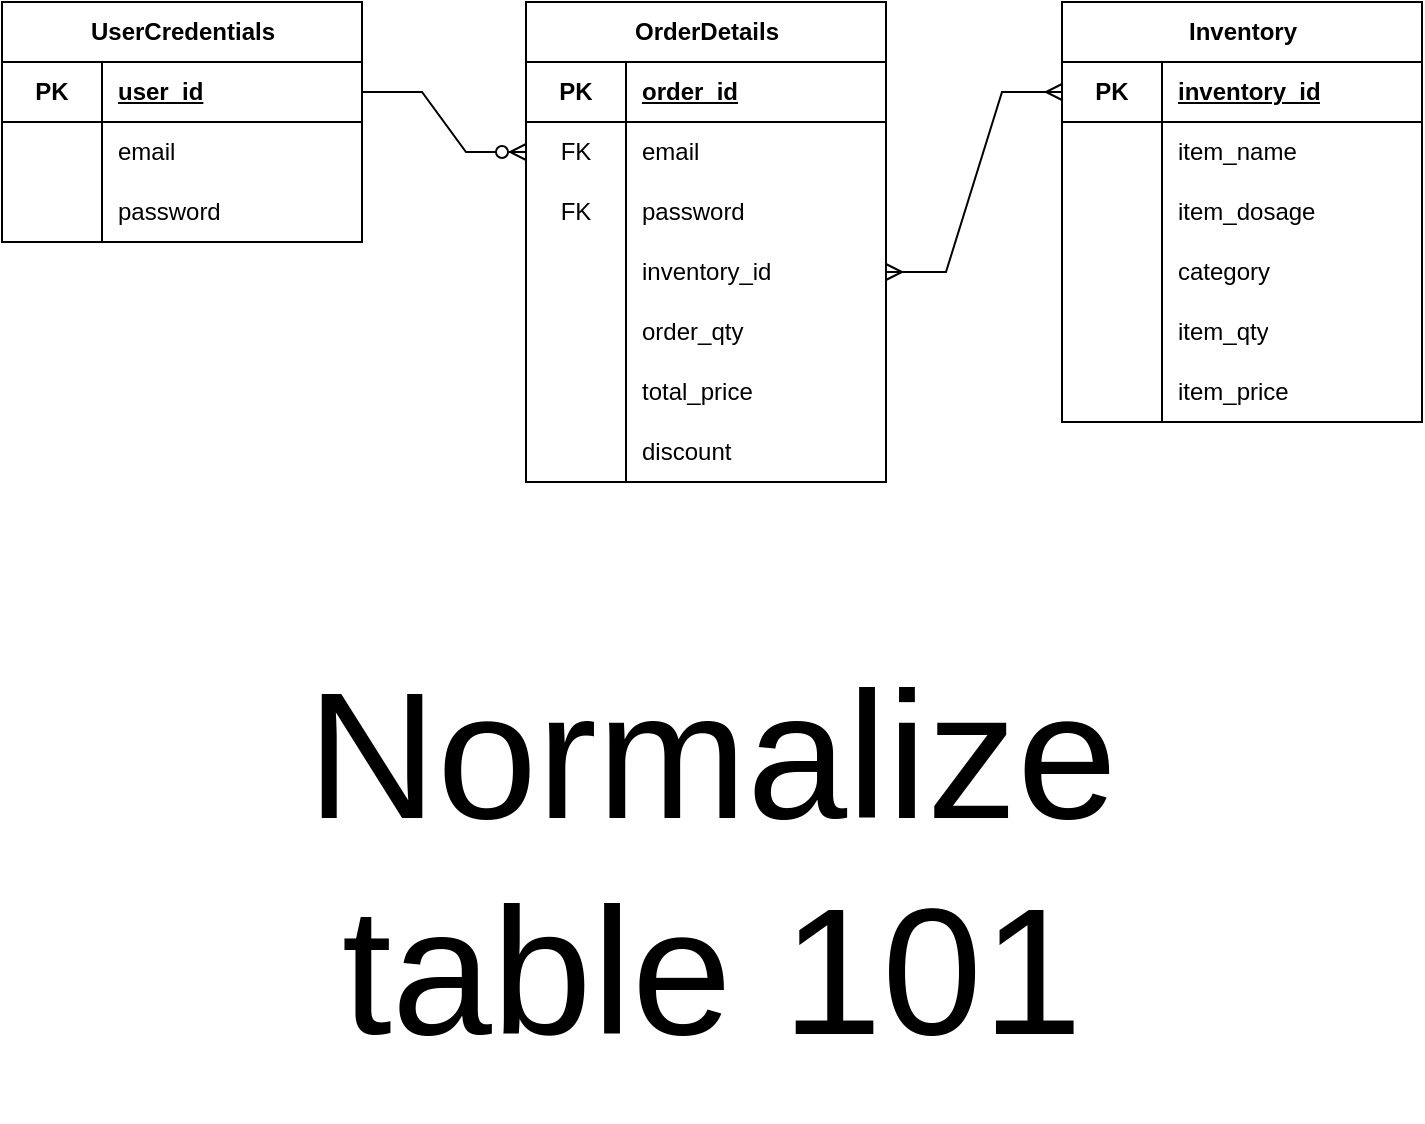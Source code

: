 <mxfile version="22.1.7" type="device">
  <diagram name="Page-1" id="q9tzlYTh4aOeeVbHLfqt">
    <mxGraphModel dx="1363" dy="826" grid="1" gridSize="10" guides="1" tooltips="1" connect="1" arrows="1" fold="1" page="1" pageScale="1" pageWidth="850" pageHeight="1100" math="0" shadow="0">
      <root>
        <mxCell id="0" />
        <mxCell id="1" parent="0" />
        <mxCell id="HcLnSBIXroKQ5FJPd7VU-19" value="UserCredentials" style="shape=table;startSize=30;container=1;collapsible=1;childLayout=tableLayout;fixedRows=1;rowLines=0;fontStyle=1;align=center;resizeLast=1;html=1;" vertex="1" parent="1">
          <mxGeometry x="70" y="90" width="180" height="120" as="geometry" />
        </mxCell>
        <mxCell id="HcLnSBIXroKQ5FJPd7VU-20" value="" style="shape=tableRow;horizontal=0;startSize=0;swimlaneHead=0;swimlaneBody=0;fillColor=none;collapsible=0;dropTarget=0;points=[[0,0.5],[1,0.5]];portConstraint=eastwest;top=0;left=0;right=0;bottom=1;" vertex="1" parent="HcLnSBIXroKQ5FJPd7VU-19">
          <mxGeometry y="30" width="180" height="30" as="geometry" />
        </mxCell>
        <mxCell id="HcLnSBIXroKQ5FJPd7VU-21" value="PK" style="shape=partialRectangle;connectable=0;fillColor=none;top=0;left=0;bottom=0;right=0;fontStyle=1;overflow=hidden;whiteSpace=wrap;html=1;" vertex="1" parent="HcLnSBIXroKQ5FJPd7VU-20">
          <mxGeometry width="50" height="30" as="geometry">
            <mxRectangle width="50" height="30" as="alternateBounds" />
          </mxGeometry>
        </mxCell>
        <mxCell id="HcLnSBIXroKQ5FJPd7VU-22" value="user_id" style="shape=partialRectangle;connectable=0;fillColor=none;top=0;left=0;bottom=0;right=0;align=left;spacingLeft=6;fontStyle=5;overflow=hidden;whiteSpace=wrap;html=1;" vertex="1" parent="HcLnSBIXroKQ5FJPd7VU-20">
          <mxGeometry x="50" width="130" height="30" as="geometry">
            <mxRectangle width="130" height="30" as="alternateBounds" />
          </mxGeometry>
        </mxCell>
        <mxCell id="HcLnSBIXroKQ5FJPd7VU-23" value="" style="shape=tableRow;horizontal=0;startSize=0;swimlaneHead=0;swimlaneBody=0;fillColor=none;collapsible=0;dropTarget=0;points=[[0,0.5],[1,0.5]];portConstraint=eastwest;top=0;left=0;right=0;bottom=0;" vertex="1" parent="HcLnSBIXroKQ5FJPd7VU-19">
          <mxGeometry y="60" width="180" height="30" as="geometry" />
        </mxCell>
        <mxCell id="HcLnSBIXroKQ5FJPd7VU-24" value="" style="shape=partialRectangle;connectable=0;fillColor=none;top=0;left=0;bottom=0;right=0;editable=1;overflow=hidden;whiteSpace=wrap;html=1;" vertex="1" parent="HcLnSBIXroKQ5FJPd7VU-23">
          <mxGeometry width="50" height="30" as="geometry">
            <mxRectangle width="50" height="30" as="alternateBounds" />
          </mxGeometry>
        </mxCell>
        <mxCell id="HcLnSBIXroKQ5FJPd7VU-25" value="email" style="shape=partialRectangle;connectable=0;fillColor=none;top=0;left=0;bottom=0;right=0;align=left;spacingLeft=6;overflow=hidden;whiteSpace=wrap;html=1;" vertex="1" parent="HcLnSBIXroKQ5FJPd7VU-23">
          <mxGeometry x="50" width="130" height="30" as="geometry">
            <mxRectangle width="130" height="30" as="alternateBounds" />
          </mxGeometry>
        </mxCell>
        <mxCell id="HcLnSBIXroKQ5FJPd7VU-26" value="" style="shape=tableRow;horizontal=0;startSize=0;swimlaneHead=0;swimlaneBody=0;fillColor=none;collapsible=0;dropTarget=0;points=[[0,0.5],[1,0.5]];portConstraint=eastwest;top=0;left=0;right=0;bottom=0;" vertex="1" parent="HcLnSBIXroKQ5FJPd7VU-19">
          <mxGeometry y="90" width="180" height="30" as="geometry" />
        </mxCell>
        <mxCell id="HcLnSBIXroKQ5FJPd7VU-27" value="" style="shape=partialRectangle;connectable=0;fillColor=none;top=0;left=0;bottom=0;right=0;editable=1;overflow=hidden;whiteSpace=wrap;html=1;" vertex="1" parent="HcLnSBIXroKQ5FJPd7VU-26">
          <mxGeometry width="50" height="30" as="geometry">
            <mxRectangle width="50" height="30" as="alternateBounds" />
          </mxGeometry>
        </mxCell>
        <mxCell id="HcLnSBIXroKQ5FJPd7VU-28" value="password" style="shape=partialRectangle;connectable=0;fillColor=none;top=0;left=0;bottom=0;right=0;align=left;spacingLeft=6;overflow=hidden;whiteSpace=wrap;html=1;" vertex="1" parent="HcLnSBIXroKQ5FJPd7VU-26">
          <mxGeometry x="50" width="130" height="30" as="geometry">
            <mxRectangle width="130" height="30" as="alternateBounds" />
          </mxGeometry>
        </mxCell>
        <mxCell id="HcLnSBIXroKQ5FJPd7VU-45" value="OrderDetails" style="shape=table;startSize=30;container=1;collapsible=1;childLayout=tableLayout;fixedRows=1;rowLines=0;fontStyle=1;align=center;resizeLast=1;html=1;resizeLastRow=0;" vertex="1" parent="1">
          <mxGeometry x="332" y="90" width="180" height="240" as="geometry">
            <mxRectangle x="310" y="170" width="110" height="30" as="alternateBounds" />
          </mxGeometry>
        </mxCell>
        <mxCell id="HcLnSBIXroKQ5FJPd7VU-46" value="" style="shape=tableRow;horizontal=0;startSize=0;swimlaneHead=0;swimlaneBody=0;fillColor=none;collapsible=0;dropTarget=0;points=[[0,0.5],[1,0.5]];portConstraint=eastwest;top=0;left=0;right=0;bottom=1;" vertex="1" parent="HcLnSBIXroKQ5FJPd7VU-45">
          <mxGeometry y="30" width="180" height="30" as="geometry" />
        </mxCell>
        <mxCell id="HcLnSBIXroKQ5FJPd7VU-47" value="PK" style="shape=partialRectangle;connectable=0;fillColor=none;top=0;left=0;bottom=0;right=0;fontStyle=1;overflow=hidden;whiteSpace=wrap;html=1;" vertex="1" parent="HcLnSBIXroKQ5FJPd7VU-46">
          <mxGeometry width="50" height="30" as="geometry">
            <mxRectangle width="50" height="30" as="alternateBounds" />
          </mxGeometry>
        </mxCell>
        <mxCell id="HcLnSBIXroKQ5FJPd7VU-48" value="order_id" style="shape=partialRectangle;connectable=0;fillColor=none;top=0;left=0;bottom=0;right=0;align=left;spacingLeft=6;fontStyle=5;overflow=hidden;whiteSpace=wrap;html=1;" vertex="1" parent="HcLnSBIXroKQ5FJPd7VU-46">
          <mxGeometry x="50" width="130" height="30" as="geometry">
            <mxRectangle width="130" height="30" as="alternateBounds" />
          </mxGeometry>
        </mxCell>
        <mxCell id="HcLnSBIXroKQ5FJPd7VU-49" value="" style="shape=tableRow;horizontal=0;startSize=0;swimlaneHead=0;swimlaneBody=0;fillColor=none;collapsible=0;dropTarget=0;points=[[0,0.5],[1,0.5]];portConstraint=eastwest;top=0;left=0;right=0;bottom=0;" vertex="1" parent="HcLnSBIXroKQ5FJPd7VU-45">
          <mxGeometry y="60" width="180" height="30" as="geometry" />
        </mxCell>
        <mxCell id="HcLnSBIXroKQ5FJPd7VU-50" value="FK" style="shape=partialRectangle;connectable=0;fillColor=none;top=0;left=0;bottom=0;right=0;editable=1;overflow=hidden;whiteSpace=wrap;html=1;" vertex="1" parent="HcLnSBIXroKQ5FJPd7VU-49">
          <mxGeometry width="50" height="30" as="geometry">
            <mxRectangle width="50" height="30" as="alternateBounds" />
          </mxGeometry>
        </mxCell>
        <mxCell id="HcLnSBIXroKQ5FJPd7VU-51" value="email" style="shape=partialRectangle;connectable=0;fillColor=none;top=0;left=0;bottom=0;right=0;align=left;spacingLeft=6;overflow=hidden;whiteSpace=wrap;html=1;" vertex="1" parent="HcLnSBIXroKQ5FJPd7VU-49">
          <mxGeometry x="50" width="130" height="30" as="geometry">
            <mxRectangle width="130" height="30" as="alternateBounds" />
          </mxGeometry>
        </mxCell>
        <mxCell id="HcLnSBIXroKQ5FJPd7VU-52" value="" style="shape=tableRow;horizontal=0;startSize=0;swimlaneHead=0;swimlaneBody=0;fillColor=none;collapsible=0;dropTarget=0;points=[[0,0.5],[1,0.5]];portConstraint=eastwest;top=0;left=0;right=0;bottom=0;" vertex="1" parent="HcLnSBIXroKQ5FJPd7VU-45">
          <mxGeometry y="90" width="180" height="30" as="geometry" />
        </mxCell>
        <mxCell id="HcLnSBIXroKQ5FJPd7VU-53" value="FK" style="shape=partialRectangle;connectable=0;fillColor=none;top=0;left=0;bottom=0;right=0;editable=1;overflow=hidden;whiteSpace=wrap;html=1;" vertex="1" parent="HcLnSBIXroKQ5FJPd7VU-52">
          <mxGeometry width="50" height="30" as="geometry">
            <mxRectangle width="50" height="30" as="alternateBounds" />
          </mxGeometry>
        </mxCell>
        <mxCell id="HcLnSBIXroKQ5FJPd7VU-54" value="password" style="shape=partialRectangle;connectable=0;fillColor=none;top=0;left=0;bottom=0;right=0;align=left;spacingLeft=6;overflow=hidden;whiteSpace=wrap;html=1;" vertex="1" parent="HcLnSBIXroKQ5FJPd7VU-52">
          <mxGeometry x="50" width="130" height="30" as="geometry">
            <mxRectangle width="130" height="30" as="alternateBounds" />
          </mxGeometry>
        </mxCell>
        <mxCell id="HcLnSBIXroKQ5FJPd7VU-57" style="shape=tableRow;horizontal=0;startSize=0;swimlaneHead=0;swimlaneBody=0;fillColor=none;collapsible=0;dropTarget=0;points=[[0,0.5],[1,0.5]];portConstraint=eastwest;top=0;left=0;right=0;bottom=0;" vertex="1" parent="HcLnSBIXroKQ5FJPd7VU-45">
          <mxGeometry y="120" width="180" height="30" as="geometry" />
        </mxCell>
        <mxCell id="HcLnSBIXroKQ5FJPd7VU-58" style="shape=partialRectangle;connectable=0;fillColor=none;top=0;left=0;bottom=0;right=0;editable=1;overflow=hidden;whiteSpace=wrap;html=1;" vertex="1" parent="HcLnSBIXroKQ5FJPd7VU-57">
          <mxGeometry width="50" height="30" as="geometry">
            <mxRectangle width="50" height="30" as="alternateBounds" />
          </mxGeometry>
        </mxCell>
        <mxCell id="HcLnSBIXroKQ5FJPd7VU-59" value="inventory_id" style="shape=partialRectangle;connectable=0;fillColor=none;top=0;left=0;bottom=0;right=0;align=left;spacingLeft=6;overflow=hidden;whiteSpace=wrap;html=1;" vertex="1" parent="HcLnSBIXroKQ5FJPd7VU-57">
          <mxGeometry x="50" width="130" height="30" as="geometry">
            <mxRectangle width="130" height="30" as="alternateBounds" />
          </mxGeometry>
        </mxCell>
        <mxCell id="HcLnSBIXroKQ5FJPd7VU-60" style="shape=tableRow;horizontal=0;startSize=0;swimlaneHead=0;swimlaneBody=0;fillColor=none;collapsible=0;dropTarget=0;points=[[0,0.5],[1,0.5]];portConstraint=eastwest;top=0;left=0;right=0;bottom=0;" vertex="1" parent="HcLnSBIXroKQ5FJPd7VU-45">
          <mxGeometry y="150" width="180" height="30" as="geometry" />
        </mxCell>
        <mxCell id="HcLnSBIXroKQ5FJPd7VU-61" style="shape=partialRectangle;connectable=0;fillColor=none;top=0;left=0;bottom=0;right=0;editable=1;overflow=hidden;whiteSpace=wrap;html=1;" vertex="1" parent="HcLnSBIXroKQ5FJPd7VU-60">
          <mxGeometry width="50" height="30" as="geometry">
            <mxRectangle width="50" height="30" as="alternateBounds" />
          </mxGeometry>
        </mxCell>
        <mxCell id="HcLnSBIXroKQ5FJPd7VU-62" value="order_qty" style="shape=partialRectangle;connectable=0;fillColor=none;top=0;left=0;bottom=0;right=0;align=left;spacingLeft=6;overflow=hidden;whiteSpace=wrap;html=1;" vertex="1" parent="HcLnSBIXroKQ5FJPd7VU-60">
          <mxGeometry x="50" width="130" height="30" as="geometry">
            <mxRectangle width="130" height="30" as="alternateBounds" />
          </mxGeometry>
        </mxCell>
        <mxCell id="HcLnSBIXroKQ5FJPd7VU-63" style="shape=tableRow;horizontal=0;startSize=0;swimlaneHead=0;swimlaneBody=0;fillColor=none;collapsible=0;dropTarget=0;points=[[0,0.5],[1,0.5]];portConstraint=eastwest;top=0;left=0;right=0;bottom=0;" vertex="1" parent="HcLnSBIXroKQ5FJPd7VU-45">
          <mxGeometry y="180" width="180" height="30" as="geometry" />
        </mxCell>
        <mxCell id="HcLnSBIXroKQ5FJPd7VU-64" style="shape=partialRectangle;connectable=0;fillColor=none;top=0;left=0;bottom=0;right=0;editable=1;overflow=hidden;whiteSpace=wrap;html=1;" vertex="1" parent="HcLnSBIXroKQ5FJPd7VU-63">
          <mxGeometry width="50" height="30" as="geometry">
            <mxRectangle width="50" height="30" as="alternateBounds" />
          </mxGeometry>
        </mxCell>
        <mxCell id="HcLnSBIXroKQ5FJPd7VU-65" value="total_price" style="shape=partialRectangle;connectable=0;fillColor=none;top=0;left=0;bottom=0;right=0;align=left;spacingLeft=6;overflow=hidden;whiteSpace=wrap;html=1;" vertex="1" parent="HcLnSBIXroKQ5FJPd7VU-63">
          <mxGeometry x="50" width="130" height="30" as="geometry">
            <mxRectangle width="130" height="30" as="alternateBounds" />
          </mxGeometry>
        </mxCell>
        <mxCell id="HcLnSBIXroKQ5FJPd7VU-66" style="shape=tableRow;horizontal=0;startSize=0;swimlaneHead=0;swimlaneBody=0;fillColor=none;collapsible=0;dropTarget=0;points=[[0,0.5],[1,0.5]];portConstraint=eastwest;top=0;left=0;right=0;bottom=0;" vertex="1" parent="HcLnSBIXroKQ5FJPd7VU-45">
          <mxGeometry y="210" width="180" height="30" as="geometry" />
        </mxCell>
        <mxCell id="HcLnSBIXroKQ5FJPd7VU-67" style="shape=partialRectangle;connectable=0;fillColor=none;top=0;left=0;bottom=0;right=0;editable=1;overflow=hidden;whiteSpace=wrap;html=1;" vertex="1" parent="HcLnSBIXroKQ5FJPd7VU-66">
          <mxGeometry width="50" height="30" as="geometry">
            <mxRectangle width="50" height="30" as="alternateBounds" />
          </mxGeometry>
        </mxCell>
        <mxCell id="HcLnSBIXroKQ5FJPd7VU-68" value="discount" style="shape=partialRectangle;connectable=0;fillColor=none;top=0;left=0;bottom=0;right=0;align=left;spacingLeft=6;overflow=hidden;whiteSpace=wrap;html=1;" vertex="1" parent="HcLnSBIXroKQ5FJPd7VU-66">
          <mxGeometry x="50" width="130" height="30" as="geometry">
            <mxRectangle width="130" height="30" as="alternateBounds" />
          </mxGeometry>
        </mxCell>
        <mxCell id="HcLnSBIXroKQ5FJPd7VU-69" value="Inventory" style="shape=table;startSize=30;container=1;collapsible=1;childLayout=tableLayout;fixedRows=1;rowLines=0;fontStyle=1;align=center;resizeLast=1;html=1;resizeLastRow=0;" vertex="1" parent="1">
          <mxGeometry x="600" y="90" width="180" height="210" as="geometry">
            <mxRectangle x="310" y="170" width="110" height="30" as="alternateBounds" />
          </mxGeometry>
        </mxCell>
        <mxCell id="HcLnSBIXroKQ5FJPd7VU-70" value="" style="shape=tableRow;horizontal=0;startSize=0;swimlaneHead=0;swimlaneBody=0;fillColor=none;collapsible=0;dropTarget=0;points=[[0,0.5],[1,0.5]];portConstraint=eastwest;top=0;left=0;right=0;bottom=1;" vertex="1" parent="HcLnSBIXroKQ5FJPd7VU-69">
          <mxGeometry y="30" width="180" height="30" as="geometry" />
        </mxCell>
        <mxCell id="HcLnSBIXroKQ5FJPd7VU-71" value="PK" style="shape=partialRectangle;connectable=0;fillColor=none;top=0;left=0;bottom=0;right=0;fontStyle=1;overflow=hidden;whiteSpace=wrap;html=1;" vertex="1" parent="HcLnSBIXroKQ5FJPd7VU-70">
          <mxGeometry width="50" height="30" as="geometry">
            <mxRectangle width="50" height="30" as="alternateBounds" />
          </mxGeometry>
        </mxCell>
        <mxCell id="HcLnSBIXroKQ5FJPd7VU-72" value="inventory_id" style="shape=partialRectangle;connectable=0;fillColor=none;top=0;left=0;bottom=0;right=0;align=left;spacingLeft=6;fontStyle=5;overflow=hidden;whiteSpace=wrap;html=1;" vertex="1" parent="HcLnSBIXroKQ5FJPd7VU-70">
          <mxGeometry x="50" width="130" height="30" as="geometry">
            <mxRectangle width="130" height="30" as="alternateBounds" />
          </mxGeometry>
        </mxCell>
        <mxCell id="HcLnSBIXroKQ5FJPd7VU-73" value="" style="shape=tableRow;horizontal=0;startSize=0;swimlaneHead=0;swimlaneBody=0;fillColor=none;collapsible=0;dropTarget=0;points=[[0,0.5],[1,0.5]];portConstraint=eastwest;top=0;left=0;right=0;bottom=0;" vertex="1" parent="HcLnSBIXroKQ5FJPd7VU-69">
          <mxGeometry y="60" width="180" height="30" as="geometry" />
        </mxCell>
        <mxCell id="HcLnSBIXroKQ5FJPd7VU-74" value="" style="shape=partialRectangle;connectable=0;fillColor=none;top=0;left=0;bottom=0;right=0;editable=1;overflow=hidden;whiteSpace=wrap;html=1;" vertex="1" parent="HcLnSBIXroKQ5FJPd7VU-73">
          <mxGeometry width="50" height="30" as="geometry">
            <mxRectangle width="50" height="30" as="alternateBounds" />
          </mxGeometry>
        </mxCell>
        <mxCell id="HcLnSBIXroKQ5FJPd7VU-75" value="item_name" style="shape=partialRectangle;connectable=0;fillColor=none;top=0;left=0;bottom=0;right=0;align=left;spacingLeft=6;overflow=hidden;whiteSpace=wrap;html=1;" vertex="1" parent="HcLnSBIXroKQ5FJPd7VU-73">
          <mxGeometry x="50" width="130" height="30" as="geometry">
            <mxRectangle width="130" height="30" as="alternateBounds" />
          </mxGeometry>
        </mxCell>
        <mxCell id="HcLnSBIXroKQ5FJPd7VU-76" value="" style="shape=tableRow;horizontal=0;startSize=0;swimlaneHead=0;swimlaneBody=0;fillColor=none;collapsible=0;dropTarget=0;points=[[0,0.5],[1,0.5]];portConstraint=eastwest;top=0;left=0;right=0;bottom=0;" vertex="1" parent="HcLnSBIXroKQ5FJPd7VU-69">
          <mxGeometry y="90" width="180" height="30" as="geometry" />
        </mxCell>
        <mxCell id="HcLnSBIXroKQ5FJPd7VU-77" value="" style="shape=partialRectangle;connectable=0;fillColor=none;top=0;left=0;bottom=0;right=0;editable=1;overflow=hidden;whiteSpace=wrap;html=1;" vertex="1" parent="HcLnSBIXroKQ5FJPd7VU-76">
          <mxGeometry width="50" height="30" as="geometry">
            <mxRectangle width="50" height="30" as="alternateBounds" />
          </mxGeometry>
        </mxCell>
        <mxCell id="HcLnSBIXroKQ5FJPd7VU-78" value="item_dosage" style="shape=partialRectangle;connectable=0;fillColor=none;top=0;left=0;bottom=0;right=0;align=left;spacingLeft=6;overflow=hidden;whiteSpace=wrap;html=1;" vertex="1" parent="HcLnSBIXroKQ5FJPd7VU-76">
          <mxGeometry x="50" width="130" height="30" as="geometry">
            <mxRectangle width="130" height="30" as="alternateBounds" />
          </mxGeometry>
        </mxCell>
        <mxCell id="HcLnSBIXroKQ5FJPd7VU-79" style="shape=tableRow;horizontal=0;startSize=0;swimlaneHead=0;swimlaneBody=0;fillColor=none;collapsible=0;dropTarget=0;points=[[0,0.5],[1,0.5]];portConstraint=eastwest;top=0;left=0;right=0;bottom=0;" vertex="1" parent="HcLnSBIXroKQ5FJPd7VU-69">
          <mxGeometry y="120" width="180" height="30" as="geometry" />
        </mxCell>
        <mxCell id="HcLnSBIXroKQ5FJPd7VU-80" style="shape=partialRectangle;connectable=0;fillColor=none;top=0;left=0;bottom=0;right=0;editable=1;overflow=hidden;whiteSpace=wrap;html=1;" vertex="1" parent="HcLnSBIXroKQ5FJPd7VU-79">
          <mxGeometry width="50" height="30" as="geometry">
            <mxRectangle width="50" height="30" as="alternateBounds" />
          </mxGeometry>
        </mxCell>
        <mxCell id="HcLnSBIXroKQ5FJPd7VU-81" value="category" style="shape=partialRectangle;connectable=0;fillColor=none;top=0;left=0;bottom=0;right=0;align=left;spacingLeft=6;overflow=hidden;whiteSpace=wrap;html=1;" vertex="1" parent="HcLnSBIXroKQ5FJPd7VU-79">
          <mxGeometry x="50" width="130" height="30" as="geometry">
            <mxRectangle width="130" height="30" as="alternateBounds" />
          </mxGeometry>
        </mxCell>
        <mxCell id="HcLnSBIXroKQ5FJPd7VU-82" style="shape=tableRow;horizontal=0;startSize=0;swimlaneHead=0;swimlaneBody=0;fillColor=none;collapsible=0;dropTarget=0;points=[[0,0.5],[1,0.5]];portConstraint=eastwest;top=0;left=0;right=0;bottom=0;" vertex="1" parent="HcLnSBIXroKQ5FJPd7VU-69">
          <mxGeometry y="150" width="180" height="30" as="geometry" />
        </mxCell>
        <mxCell id="HcLnSBIXroKQ5FJPd7VU-83" style="shape=partialRectangle;connectable=0;fillColor=none;top=0;left=0;bottom=0;right=0;editable=1;overflow=hidden;whiteSpace=wrap;html=1;" vertex="1" parent="HcLnSBIXroKQ5FJPd7VU-82">
          <mxGeometry width="50" height="30" as="geometry">
            <mxRectangle width="50" height="30" as="alternateBounds" />
          </mxGeometry>
        </mxCell>
        <mxCell id="HcLnSBIXroKQ5FJPd7VU-84" value="item_qty" style="shape=partialRectangle;connectable=0;fillColor=none;top=0;left=0;bottom=0;right=0;align=left;spacingLeft=6;overflow=hidden;whiteSpace=wrap;html=1;" vertex="1" parent="HcLnSBIXroKQ5FJPd7VU-82">
          <mxGeometry x="50" width="130" height="30" as="geometry">
            <mxRectangle width="130" height="30" as="alternateBounds" />
          </mxGeometry>
        </mxCell>
        <mxCell id="HcLnSBIXroKQ5FJPd7VU-85" style="shape=tableRow;horizontal=0;startSize=0;swimlaneHead=0;swimlaneBody=0;fillColor=none;collapsible=0;dropTarget=0;points=[[0,0.5],[1,0.5]];portConstraint=eastwest;top=0;left=0;right=0;bottom=0;" vertex="1" parent="HcLnSBIXroKQ5FJPd7VU-69">
          <mxGeometry y="180" width="180" height="30" as="geometry" />
        </mxCell>
        <mxCell id="HcLnSBIXroKQ5FJPd7VU-86" style="shape=partialRectangle;connectable=0;fillColor=none;top=0;left=0;bottom=0;right=0;editable=1;overflow=hidden;whiteSpace=wrap;html=1;" vertex="1" parent="HcLnSBIXroKQ5FJPd7VU-85">
          <mxGeometry width="50" height="30" as="geometry">
            <mxRectangle width="50" height="30" as="alternateBounds" />
          </mxGeometry>
        </mxCell>
        <mxCell id="HcLnSBIXroKQ5FJPd7VU-87" value="item_price" style="shape=partialRectangle;connectable=0;fillColor=none;top=0;left=0;bottom=0;right=0;align=left;spacingLeft=6;overflow=hidden;whiteSpace=wrap;html=1;" vertex="1" parent="HcLnSBIXroKQ5FJPd7VU-85">
          <mxGeometry x="50" width="130" height="30" as="geometry">
            <mxRectangle width="130" height="30" as="alternateBounds" />
          </mxGeometry>
        </mxCell>
        <mxCell id="HcLnSBIXroKQ5FJPd7VU-92" value="" style="edgeStyle=entityRelationEdgeStyle;fontSize=12;html=1;endArrow=ERzeroToMany;endFill=1;rounded=0;exitX=1;exitY=0.5;exitDx=0;exitDy=0;" edge="1" parent="1" source="HcLnSBIXroKQ5FJPd7VU-20" target="HcLnSBIXroKQ5FJPd7VU-49">
          <mxGeometry width="100" height="100" relative="1" as="geometry">
            <mxPoint x="250" y="250" as="sourcePoint" />
            <mxPoint x="350" y="150" as="targetPoint" />
          </mxGeometry>
        </mxCell>
        <mxCell id="HcLnSBIXroKQ5FJPd7VU-93" value="" style="edgeStyle=entityRelationEdgeStyle;fontSize=12;html=1;endArrow=ERmany;startArrow=ERmany;rounded=0;" edge="1" parent="1" source="HcLnSBIXroKQ5FJPd7VU-57" target="HcLnSBIXroKQ5FJPd7VU-70">
          <mxGeometry width="100" height="100" relative="1" as="geometry">
            <mxPoint x="540" y="290" as="sourcePoint" />
            <mxPoint x="640" y="190" as="targetPoint" />
          </mxGeometry>
        </mxCell>
        <mxCell id="HcLnSBIXroKQ5FJPd7VU-139" value="Normalize table 101" style="text;html=1;strokeColor=none;fillColor=none;align=center;verticalAlign=middle;whiteSpace=wrap;rounded=0;fontSize=90;" vertex="1" parent="1">
          <mxGeometry x="130" y="390" width="590" height="260" as="geometry" />
        </mxCell>
      </root>
    </mxGraphModel>
  </diagram>
</mxfile>
